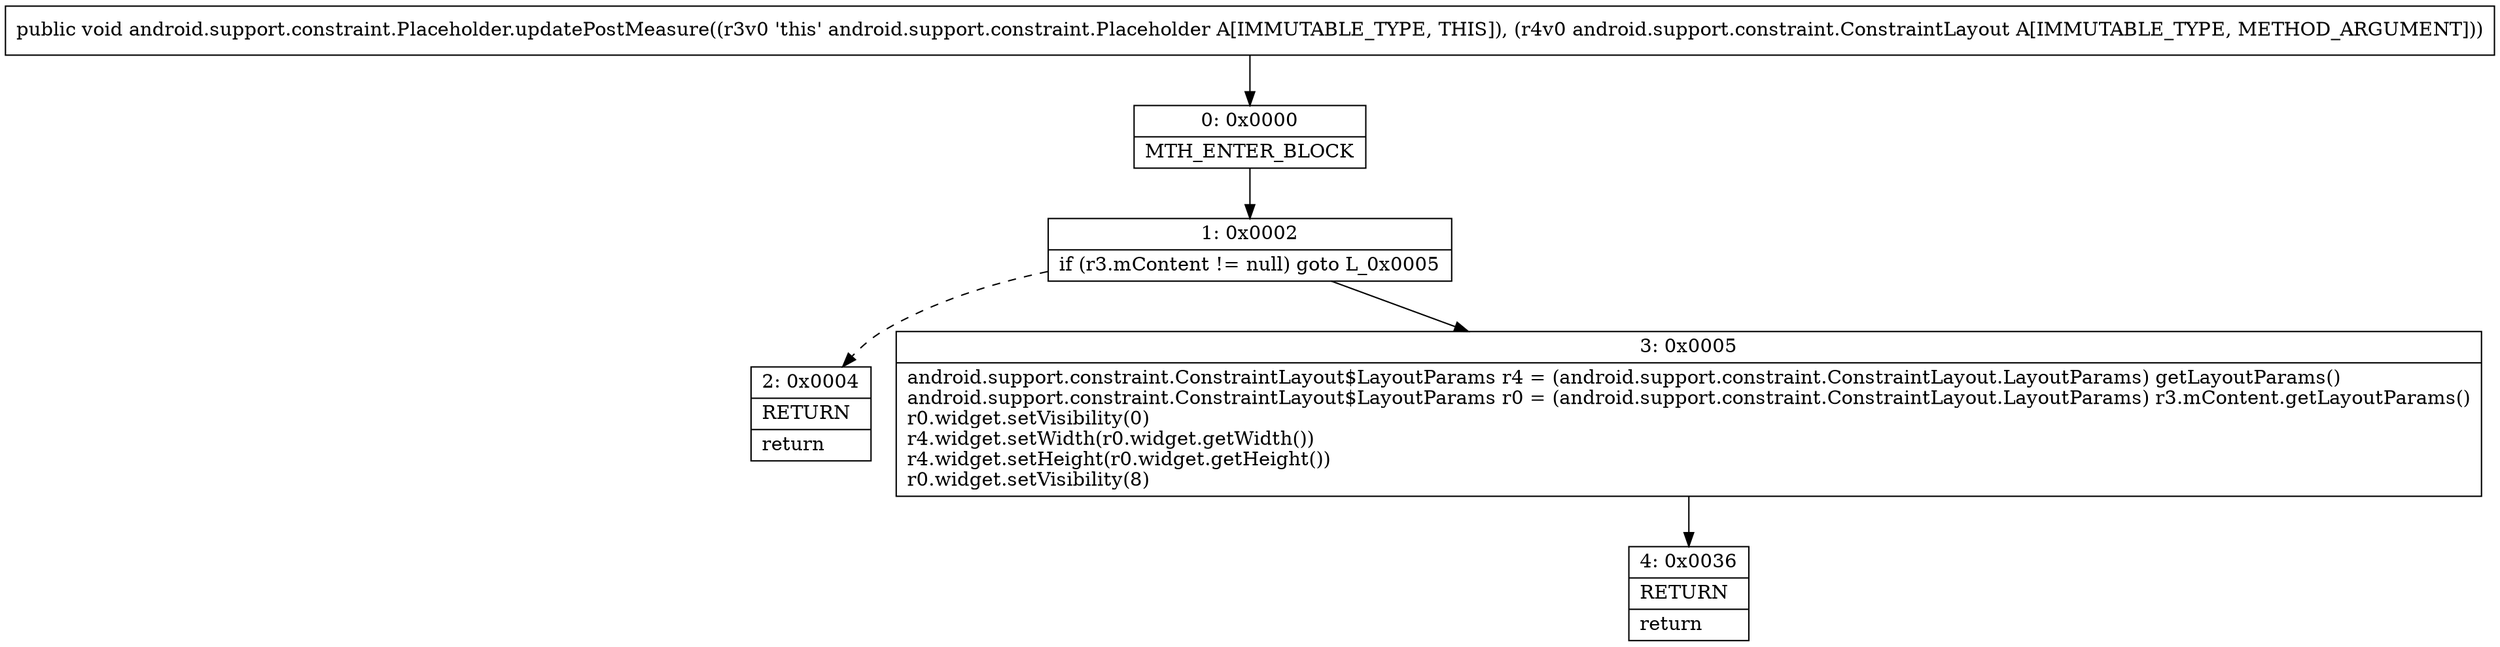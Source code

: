 digraph "CFG forandroid.support.constraint.Placeholder.updatePostMeasure(Landroid\/support\/constraint\/ConstraintLayout;)V" {
Node_0 [shape=record,label="{0\:\ 0x0000|MTH_ENTER_BLOCK\l}"];
Node_1 [shape=record,label="{1\:\ 0x0002|if (r3.mContent != null) goto L_0x0005\l}"];
Node_2 [shape=record,label="{2\:\ 0x0004|RETURN\l|return\l}"];
Node_3 [shape=record,label="{3\:\ 0x0005|android.support.constraint.ConstraintLayout$LayoutParams r4 = (android.support.constraint.ConstraintLayout.LayoutParams) getLayoutParams()\landroid.support.constraint.ConstraintLayout$LayoutParams r0 = (android.support.constraint.ConstraintLayout.LayoutParams) r3.mContent.getLayoutParams()\lr0.widget.setVisibility(0)\lr4.widget.setWidth(r0.widget.getWidth())\lr4.widget.setHeight(r0.widget.getHeight())\lr0.widget.setVisibility(8)\l}"];
Node_4 [shape=record,label="{4\:\ 0x0036|RETURN\l|return\l}"];
MethodNode[shape=record,label="{public void android.support.constraint.Placeholder.updatePostMeasure((r3v0 'this' android.support.constraint.Placeholder A[IMMUTABLE_TYPE, THIS]), (r4v0 android.support.constraint.ConstraintLayout A[IMMUTABLE_TYPE, METHOD_ARGUMENT])) }"];
MethodNode -> Node_0;
Node_0 -> Node_1;
Node_1 -> Node_2[style=dashed];
Node_1 -> Node_3;
Node_3 -> Node_4;
}

